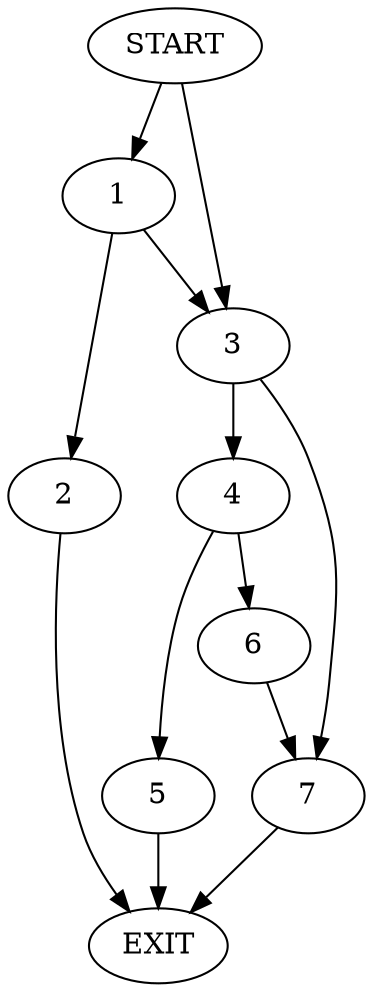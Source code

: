 digraph { 
0 [label="START"];
1;
2;
3;
4;
5;
6;
7;
8[label="EXIT"];
0 -> 1;
0 -> 3;
1 -> 2;
1 -> 3;
2 -> 8;
3 -> 7;
3 -> 4;
4 -> 6;
4 -> 5;
5 -> 8;
6 -> 7;
7 -> 8;
}